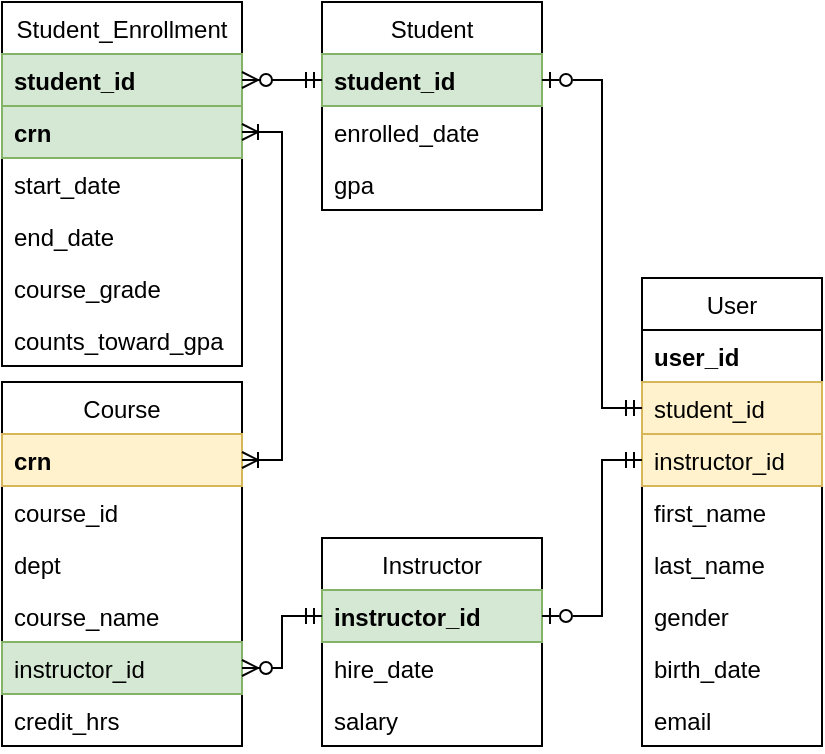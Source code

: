 <mxfile version="15.3.1" type="device"><diagram id="hwYKAndzEaqISlQAEzTK" name="Page-1"><mxGraphModel dx="567" dy="481" grid="1" gridSize="10" guides="1" tooltips="1" connect="1" arrows="1" fold="1" page="1" pageScale="1" pageWidth="850" pageHeight="1100" math="0" shadow="0"><root><mxCell id="0"/><mxCell id="1" parent="0"/><mxCell id="pupiUutSyMbLZqXeLwjT-1" value="Student" style="swimlane;fontStyle=0;childLayout=stackLayout;horizontal=1;startSize=26;fillColor=none;horizontalStack=0;resizeParent=1;resizeParentMax=0;resizeLast=0;collapsible=1;marginBottom=0;" parent="1" vertex="1"><mxGeometry x="180" y="110" width="110" height="104" as="geometry"><mxRectangle x="130" y="100" width="70" height="26" as="alternateBounds"/></mxGeometry></mxCell><mxCell id="pupiUutSyMbLZqXeLwjT-2" value="student_id&#xA;" style="text;strokeColor=#82b366;fillColor=#d5e8d4;align=left;verticalAlign=top;spacingLeft=4;spacingRight=4;overflow=hidden;rotatable=0;points=[[0,0.5],[1,0.5]];portConstraint=eastwest;fontStyle=1" parent="pupiUutSyMbLZqXeLwjT-1" vertex="1"><mxGeometry y="26" width="110" height="26" as="geometry"/></mxCell><mxCell id="3Is1yfh9Df0224IkB4M_-30" value="enrolled_date" style="text;strokeColor=none;fillColor=none;align=left;verticalAlign=top;spacingLeft=4;spacingRight=4;overflow=hidden;rotatable=0;points=[[0,0.5],[1,0.5]];portConstraint=eastwest;" parent="pupiUutSyMbLZqXeLwjT-1" vertex="1"><mxGeometry y="52" width="110" height="26" as="geometry"/></mxCell><mxCell id="pupiUutSyMbLZqXeLwjT-7" value="gpa" style="text;strokeColor=none;fillColor=none;align=left;verticalAlign=top;spacingLeft=4;spacingRight=4;overflow=hidden;rotatable=0;points=[[0,0.5],[1,0.5]];portConstraint=eastwest;" parent="pupiUutSyMbLZqXeLwjT-1" vertex="1"><mxGeometry y="78" width="110" height="26" as="geometry"/></mxCell><mxCell id="pupiUutSyMbLZqXeLwjT-9" value="Student_Enrollment" style="swimlane;fontStyle=0;childLayout=stackLayout;horizontal=1;startSize=26;fillColor=none;horizontalStack=0;resizeParent=1;resizeParentMax=0;resizeLast=0;collapsible=1;marginBottom=0;" parent="1" vertex="1"><mxGeometry x="20" y="110" width="120" height="182" as="geometry"/></mxCell><mxCell id="pupiUutSyMbLZqXeLwjT-18" value="student_id" style="text;strokeColor=#82b366;fillColor=#d5e8d4;align=left;verticalAlign=top;spacingLeft=4;spacingRight=4;overflow=hidden;rotatable=0;points=[[0,0.5],[1,0.5]];portConstraint=eastwest;fontStyle=1" parent="pupiUutSyMbLZqXeLwjT-9" vertex="1"><mxGeometry y="26" width="120" height="26" as="geometry"/></mxCell><mxCell id="pupiUutSyMbLZqXeLwjT-10" value="crn" style="text;strokeColor=#82b366;fillColor=#d5e8d4;align=left;verticalAlign=top;spacingLeft=4;spacingRight=4;overflow=hidden;rotatable=0;points=[[0,0.5],[1,0.5]];portConstraint=eastwest;fontStyle=1" parent="pupiUutSyMbLZqXeLwjT-9" vertex="1"><mxGeometry y="52" width="120" height="26" as="geometry"/></mxCell><mxCell id="pupiUutSyMbLZqXeLwjT-38" value="start_date" style="text;strokeColor=none;fillColor=none;align=left;verticalAlign=top;spacingLeft=4;spacingRight=4;overflow=hidden;rotatable=0;points=[[0,0.5],[1,0.5]];portConstraint=eastwest;" parent="pupiUutSyMbLZqXeLwjT-9" vertex="1"><mxGeometry y="78" width="120" height="26" as="geometry"/></mxCell><mxCell id="pupiUutSyMbLZqXeLwjT-37" value="end_date" style="text;strokeColor=none;fillColor=none;align=left;verticalAlign=top;spacingLeft=4;spacingRight=4;overflow=hidden;rotatable=0;points=[[0,0.5],[1,0.5]];portConstraint=eastwest;" parent="pupiUutSyMbLZqXeLwjT-9" vertex="1"><mxGeometry y="104" width="120" height="26" as="geometry"/></mxCell><mxCell id="pupiUutSyMbLZqXeLwjT-39" value="course_grade" style="text;strokeColor=none;fillColor=none;align=left;verticalAlign=top;spacingLeft=4;spacingRight=4;overflow=hidden;rotatable=0;points=[[0,0.5],[1,0.5]];portConstraint=eastwest;" parent="pupiUutSyMbLZqXeLwjT-9" vertex="1"><mxGeometry y="130" width="120" height="26" as="geometry"/></mxCell><mxCell id="pupiUutSyMbLZqXeLwjT-12" value="counts_toward_gpa" style="text;strokeColor=none;fillColor=none;align=left;verticalAlign=top;spacingLeft=4;spacingRight=4;overflow=hidden;rotatable=0;points=[[0,0.5],[1,0.5]];portConstraint=eastwest;" parent="pupiUutSyMbLZqXeLwjT-9" vertex="1"><mxGeometry y="156" width="120" height="26" as="geometry"/></mxCell><mxCell id="pupiUutSyMbLZqXeLwjT-13" value="Course" style="swimlane;fontStyle=0;childLayout=stackLayout;horizontal=1;startSize=26;horizontalStack=0;resizeParent=1;resizeParentMax=0;resizeLast=0;collapsible=1;marginBottom=0;" parent="1" vertex="1"><mxGeometry x="20" y="300" width="120" height="182" as="geometry"/></mxCell><mxCell id="pupiUutSyMbLZqXeLwjT-14" value="crn" style="text;strokeColor=#d6b656;fillColor=#fff2cc;align=left;verticalAlign=top;spacingLeft=4;spacingRight=4;overflow=hidden;rotatable=0;points=[[0,0.5],[1,0.5]];portConstraint=eastwest;fontStyle=1" parent="pupiUutSyMbLZqXeLwjT-13" vertex="1"><mxGeometry y="26" width="120" height="26" as="geometry"/></mxCell><mxCell id="pupiUutSyMbLZqXeLwjT-31" value="course_id" style="text;align=left;verticalAlign=top;spacingLeft=4;spacingRight=4;overflow=hidden;rotatable=0;points=[[0,0.5],[1,0.5]];portConstraint=eastwest;" parent="pupiUutSyMbLZqXeLwjT-13" vertex="1"><mxGeometry y="52" width="120" height="26" as="geometry"/></mxCell><mxCell id="pupiUutSyMbLZqXeLwjT-19" value="dept" style="text;strokeColor=none;fillColor=none;align=left;verticalAlign=top;spacingLeft=4;spacingRight=4;overflow=hidden;rotatable=0;points=[[0,0.5],[1,0.5]];portConstraint=eastwest;" parent="pupiUutSyMbLZqXeLwjT-13" vertex="1"><mxGeometry y="78" width="120" height="26" as="geometry"/></mxCell><mxCell id="pupiUutSyMbLZqXeLwjT-15" value="course_name" style="text;strokeColor=none;fillColor=none;align=left;verticalAlign=top;spacingLeft=4;spacingRight=4;overflow=hidden;rotatable=0;points=[[0,0.5],[1,0.5]];portConstraint=eastwest;" parent="pupiUutSyMbLZqXeLwjT-13" vertex="1"><mxGeometry y="104" width="120" height="26" as="geometry"/></mxCell><mxCell id="pupiUutSyMbLZqXeLwjT-34" value="instructor_id" style="text;strokeColor=#82b366;fillColor=#d5e8d4;align=left;verticalAlign=top;spacingLeft=4;spacingRight=4;overflow=hidden;rotatable=0;points=[[0,0.5],[1,0.5]];portConstraint=eastwest;" parent="pupiUutSyMbLZqXeLwjT-13" vertex="1"><mxGeometry y="130" width="120" height="26" as="geometry"/></mxCell><mxCell id="pupiUutSyMbLZqXeLwjT-21" value="credit_hrs" style="text;strokeColor=none;fillColor=none;align=left;verticalAlign=top;spacingLeft=4;spacingRight=4;overflow=hidden;rotatable=0;points=[[0,0.5],[1,0.5]];portConstraint=eastwest;" parent="pupiUutSyMbLZqXeLwjT-13" vertex="1"><mxGeometry y="156" width="120" height="26" as="geometry"/></mxCell><mxCell id="pupiUutSyMbLZqXeLwjT-22" value="" style="edgeStyle=orthogonalEdgeStyle;rounded=0;orthogonalLoop=1;jettySize=auto;html=1;entryX=0;entryY=0.5;entryDx=0;entryDy=0;startArrow=ERzeroToMany;startFill=1;endArrow=ERmandOne;endFill=0;" parent="1" source="pupiUutSyMbLZqXeLwjT-18" target="pupiUutSyMbLZqXeLwjT-2" edge="1"><mxGeometry relative="1" as="geometry"/></mxCell><mxCell id="pupiUutSyMbLZqXeLwjT-23" value="" style="edgeStyle=orthogonalEdgeStyle;rounded=0;orthogonalLoop=1;jettySize=auto;html=1;startArrow=ERoneToMany;startFill=0;endArrow=ERoneToMany;endFill=0;entryX=1;entryY=0.5;entryDx=0;entryDy=0;exitX=1;exitY=0.5;exitDx=0;exitDy=0;" parent="1" source="pupiUutSyMbLZqXeLwjT-10" target="pupiUutSyMbLZqXeLwjT-14" edge="1"><mxGeometry relative="1" as="geometry"/></mxCell><mxCell id="3Is1yfh9Df0224IkB4M_-18" value="User" style="swimlane;fontStyle=0;childLayout=stackLayout;horizontal=1;startSize=26;horizontalStack=0;resizeParent=1;resizeParentMax=0;resizeLast=0;collapsible=1;marginBottom=0;" parent="1" vertex="1"><mxGeometry x="340" y="248" width="90" height="234" as="geometry"/></mxCell><mxCell id="3Is1yfh9Df0224IkB4M_-19" value="user_id" style="text;align=left;verticalAlign=middle;spacingLeft=4;spacingRight=4;overflow=hidden;rotatable=0;points=[[0,0.5],[1,0.5]];portConstraint=eastwest;fontStyle=1" parent="3Is1yfh9Df0224IkB4M_-18" vertex="1"><mxGeometry y="26" width="90" height="26" as="geometry"/></mxCell><mxCell id="3Is1yfh9Df0224IkB4M_-22" value="student_id" style="text;strokeColor=#d6b656;fillColor=#fff2cc;align=left;verticalAlign=top;spacingLeft=4;spacingRight=4;overflow=hidden;rotatable=0;points=[[0,0.5],[1,0.5]];portConstraint=eastwest;" parent="3Is1yfh9Df0224IkB4M_-18" vertex="1"><mxGeometry y="52" width="90" height="26" as="geometry"/></mxCell><mxCell id="3Is1yfh9Df0224IkB4M_-82" value="instructor_id" style="text;strokeColor=#d6b656;fillColor=#fff2cc;align=left;verticalAlign=top;spacingLeft=4;spacingRight=4;overflow=hidden;rotatable=0;points=[[0,0.5],[1,0.5]];portConstraint=eastwest;" parent="3Is1yfh9Df0224IkB4M_-18" vertex="1"><mxGeometry y="78" width="90" height="26" as="geometry"/></mxCell><mxCell id="3Is1yfh9Df0224IkB4M_-81" value="first_name" style="text;strokeColor=none;fillColor=none;align=left;verticalAlign=top;spacingLeft=4;spacingRight=4;overflow=hidden;rotatable=0;points=[[0,0.5],[1,0.5]];portConstraint=eastwest;" parent="3Is1yfh9Df0224IkB4M_-18" vertex="1"><mxGeometry y="104" width="90" height="26" as="geometry"/></mxCell><mxCell id="3Is1yfh9Df0224IkB4M_-23" value="last_name" style="text;strokeColor=none;fillColor=none;align=left;verticalAlign=top;spacingLeft=4;spacingRight=4;overflow=hidden;rotatable=0;points=[[0,0.5],[1,0.5]];portConstraint=eastwest;" parent="3Is1yfh9Df0224IkB4M_-18" vertex="1"><mxGeometry y="130" width="90" height="26" as="geometry"/></mxCell><mxCell id="3Is1yfh9Df0224IkB4M_-24" value="gender" style="text;strokeColor=none;fillColor=none;align=left;verticalAlign=top;spacingLeft=4;spacingRight=4;overflow=hidden;rotatable=0;points=[[0,0.5],[1,0.5]];portConstraint=eastwest;" parent="3Is1yfh9Df0224IkB4M_-18" vertex="1"><mxGeometry y="156" width="90" height="26" as="geometry"/></mxCell><mxCell id="3Is1yfh9Df0224IkB4M_-25" value="birth_date" style="text;strokeColor=none;fillColor=none;align=left;verticalAlign=top;spacingLeft=4;spacingRight=4;overflow=hidden;rotatable=0;points=[[0,0.5],[1,0.5]];portConstraint=eastwest;" parent="3Is1yfh9Df0224IkB4M_-18" vertex="1"><mxGeometry y="182" width="90" height="26" as="geometry"/></mxCell><mxCell id="3Is1yfh9Df0224IkB4M_-26" value="email" style="text;strokeColor=none;fillColor=none;align=left;verticalAlign=top;spacingLeft=4;spacingRight=4;overflow=hidden;rotatable=0;points=[[0,0.5],[1,0.5]];portConstraint=eastwest;" parent="3Is1yfh9Df0224IkB4M_-18" vertex="1"><mxGeometry y="208" width="90" height="26" as="geometry"/></mxCell><mxCell id="3Is1yfh9Df0224IkB4M_-55" style="edgeStyle=orthogonalEdgeStyle;rounded=0;orthogonalLoop=1;jettySize=auto;html=1;exitX=1;exitY=0.5;exitDx=0;exitDy=0;startArrow=ERoneToMany;startFill=0;endArrow=ERzeroToMany;endFill=0;" parent="1" edge="1"><mxGeometry relative="1" as="geometry"><mxPoint x="690" y="315.059" as="targetPoint"/></mxGeometry></mxCell><mxCell id="3Is1yfh9Df0224IkB4M_-71" style="edgeStyle=orthogonalEdgeStyle;rounded=0;orthogonalLoop=1;jettySize=auto;html=1;exitX=1;exitY=0.5;exitDx=0;exitDy=0;startArrow=ERzeroToOne;startFill=0;endArrow=ERmandOne;endFill=0;entryX=0;entryY=0.5;entryDx=0;entryDy=0;" parent="1" source="pupiUutSyMbLZqXeLwjT-2" target="3Is1yfh9Df0224IkB4M_-22" edge="1"><mxGeometry relative="1" as="geometry"><mxPoint x="430" y="237" as="sourcePoint"/><mxPoint x="480" y="260" as="targetPoint"/><Array as="points"><mxPoint x="320" y="149"/><mxPoint x="320" y="313"/></Array></mxGeometry></mxCell><mxCell id="3Is1yfh9Df0224IkB4M_-75" value="Instructor" style="swimlane;fontStyle=0;childLayout=stackLayout;horizontal=1;startSize=26;fillColor=none;horizontalStack=0;resizeParent=1;resizeParentMax=0;resizeLast=0;collapsible=1;marginBottom=0;" parent="1" vertex="1"><mxGeometry x="180" y="378" width="110" height="104" as="geometry"><mxRectangle x="130" y="100" width="70" height="26" as="alternateBounds"/></mxGeometry></mxCell><mxCell id="3Is1yfh9Df0224IkB4M_-76" value="instructor_id" style="text;strokeColor=#82b366;fillColor=#d5e8d4;align=left;verticalAlign=top;spacingLeft=4;spacingRight=4;overflow=hidden;rotatable=0;points=[[0,0.5],[1,0.5]];portConstraint=eastwest;fontStyle=1" parent="3Is1yfh9Df0224IkB4M_-75" vertex="1"><mxGeometry y="26" width="110" height="26" as="geometry"/></mxCell><mxCell id="3Is1yfh9Df0224IkB4M_-77" value="hire_date" style="text;strokeColor=none;fillColor=none;align=left;verticalAlign=top;spacingLeft=4;spacingRight=4;overflow=hidden;rotatable=0;points=[[0,0.5],[1,0.5]];portConstraint=eastwest;" parent="3Is1yfh9Df0224IkB4M_-75" vertex="1"><mxGeometry y="52" width="110" height="26" as="geometry"/></mxCell><mxCell id="3Is1yfh9Df0224IkB4M_-79" value="salary" style="text;strokeColor=none;fillColor=none;align=left;verticalAlign=top;spacingLeft=4;spacingRight=4;overflow=hidden;rotatable=0;points=[[0,0.5],[1,0.5]];portConstraint=eastwest;" parent="3Is1yfh9Df0224IkB4M_-75" vertex="1"><mxGeometry y="78" width="110" height="26" as="geometry"/></mxCell><mxCell id="3Is1yfh9Df0224IkB4M_-84" style="edgeStyle=orthogonalEdgeStyle;rounded=0;orthogonalLoop=1;jettySize=auto;html=1;exitX=1;exitY=0.5;exitDx=0;exitDy=0;startArrow=ERzeroToOne;startFill=0;endArrow=ERmandOne;endFill=0;" parent="1" source="3Is1yfh9Df0224IkB4M_-76" target="3Is1yfh9Df0224IkB4M_-82" edge="1"><mxGeometry relative="1" as="geometry"><Array as="points"><mxPoint x="320" y="417"/><mxPoint x="320" y="339"/></Array></mxGeometry></mxCell><mxCell id="3Is1yfh9Df0224IkB4M_-87" style="edgeStyle=orthogonalEdgeStyle;rounded=0;orthogonalLoop=1;jettySize=auto;html=1;exitX=1;exitY=0.5;exitDx=0;exitDy=0;startArrow=ERzeroToMany;startFill=1;endArrow=ERmandOne;endFill=0;" parent="1" source="pupiUutSyMbLZqXeLwjT-34" target="3Is1yfh9Df0224IkB4M_-76" edge="1"><mxGeometry relative="1" as="geometry"/></mxCell></root></mxGraphModel></diagram></mxfile>